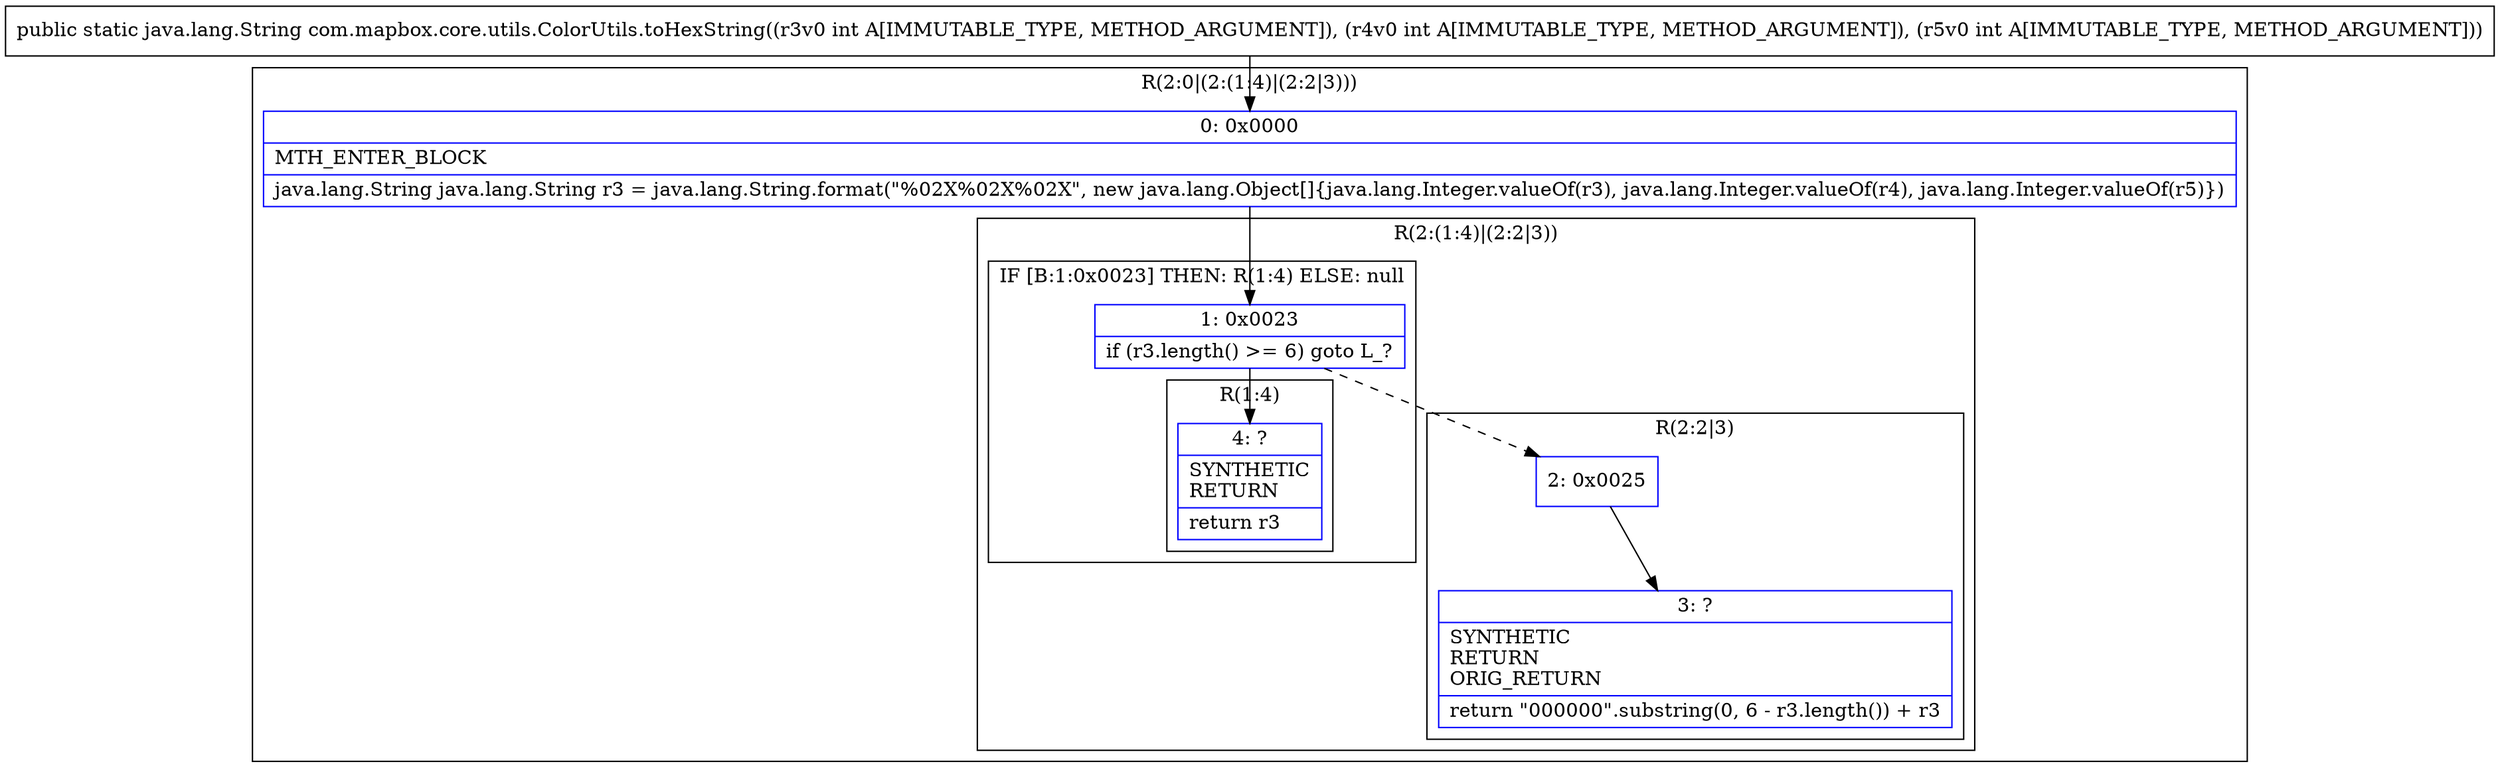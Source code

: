 digraph "CFG forcom.mapbox.core.utils.ColorUtils.toHexString(III)Ljava\/lang\/String;" {
subgraph cluster_Region_1464765412 {
label = "R(2:0|(2:(1:4)|(2:2|3)))";
node [shape=record,color=blue];
Node_0 [shape=record,label="{0\:\ 0x0000|MTH_ENTER_BLOCK\l|java.lang.String java.lang.String r3 = java.lang.String.format(\"%02X%02X%02X\", new java.lang.Object[]\{java.lang.Integer.valueOf(r3), java.lang.Integer.valueOf(r4), java.lang.Integer.valueOf(r5)\})\l}"];
subgraph cluster_Region_1128104327 {
label = "R(2:(1:4)|(2:2|3))";
node [shape=record,color=blue];
subgraph cluster_IfRegion_1863525477 {
label = "IF [B:1:0x0023] THEN: R(1:4) ELSE: null";
node [shape=record,color=blue];
Node_1 [shape=record,label="{1\:\ 0x0023|if (r3.length() \>= 6) goto L_?\l}"];
subgraph cluster_Region_1688516958 {
label = "R(1:4)";
node [shape=record,color=blue];
Node_4 [shape=record,label="{4\:\ ?|SYNTHETIC\lRETURN\l|return r3\l}"];
}
}
subgraph cluster_Region_373883847 {
label = "R(2:2|3)";
node [shape=record,color=blue];
Node_2 [shape=record,label="{2\:\ 0x0025}"];
Node_3 [shape=record,label="{3\:\ ?|SYNTHETIC\lRETURN\lORIG_RETURN\l|return \"000000\".substring(0, 6 \- r3.length()) + r3\l}"];
}
}
}
MethodNode[shape=record,label="{public static java.lang.String com.mapbox.core.utils.ColorUtils.toHexString((r3v0 int A[IMMUTABLE_TYPE, METHOD_ARGUMENT]), (r4v0 int A[IMMUTABLE_TYPE, METHOD_ARGUMENT]), (r5v0 int A[IMMUTABLE_TYPE, METHOD_ARGUMENT])) }"];
MethodNode -> Node_0;
Node_0 -> Node_1;
Node_1 -> Node_2[style=dashed];
Node_1 -> Node_4;
Node_2 -> Node_3;
}

